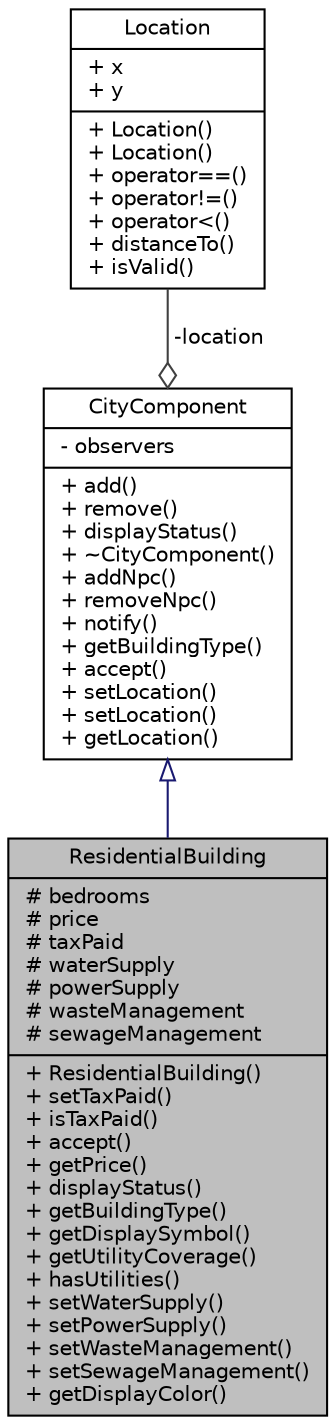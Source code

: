 digraph "ResidentialBuilding"
{
 // LATEX_PDF_SIZE
  edge [fontname="Helvetica",fontsize="10",labelfontname="Helvetica",labelfontsize="10"];
  node [fontname="Helvetica",fontsize="10",shape=record];
  Node1 [label="{ResidentialBuilding\n|# bedrooms\l# price\l# taxPaid\l# waterSupply\l# powerSupply\l# wasteManagement\l# sewageManagement\l|+ ResidentialBuilding()\l+ setTaxPaid()\l+ isTaxPaid()\l+ accept()\l+ getPrice()\l+ displayStatus()\l+ getBuildingType()\l+ getDisplaySymbol()\l+ getUtilityCoverage()\l+ hasUtilities()\l+ setWaterSupply()\l+ setPowerSupply()\l+ setWasteManagement()\l+ setSewageManagement()\l+ getDisplayColor()\l}",height=0.2,width=0.4,color="black", fillcolor="grey75", style="filled", fontcolor="black",tooltip="Represents a residential building within the city."];
  Node2 -> Node1 [dir="back",color="midnightblue",fontsize="10",style="solid",arrowtail="onormal"];
  Node2 [label="{CityComponent\n|- observers\l|+ add()\l+ remove()\l+ displayStatus()\l+ ~CityComponent()\l+ addNpc()\l+ removeNpc()\l+ notify()\l+ getBuildingType()\l+ accept()\l+ setLocation()\l+ setLocation()\l+ getLocation()\l}",height=0.2,width=0.4,color="black", fillcolor="white", style="filled",URL="$classCityComponent.html",tooltip="Abstract base class representing a component of a city."];
  Node3 -> Node2 [color="grey25",fontsize="10",style="solid",label=" -location" ,arrowhead="odiamond"];
  Node3 [label="{Location\n|+ x\l+ y\l|+ Location()\l+ Location()\l+ operator==()\l+ operator!=()\l+ operator\<()\l+ distanceTo()\l+ isValid()\l}",height=0.2,width=0.4,color="black", fillcolor="white", style="filled",URL="$structLocation.html",tooltip="Represents a 2D coordinate location on a grid."];
}
